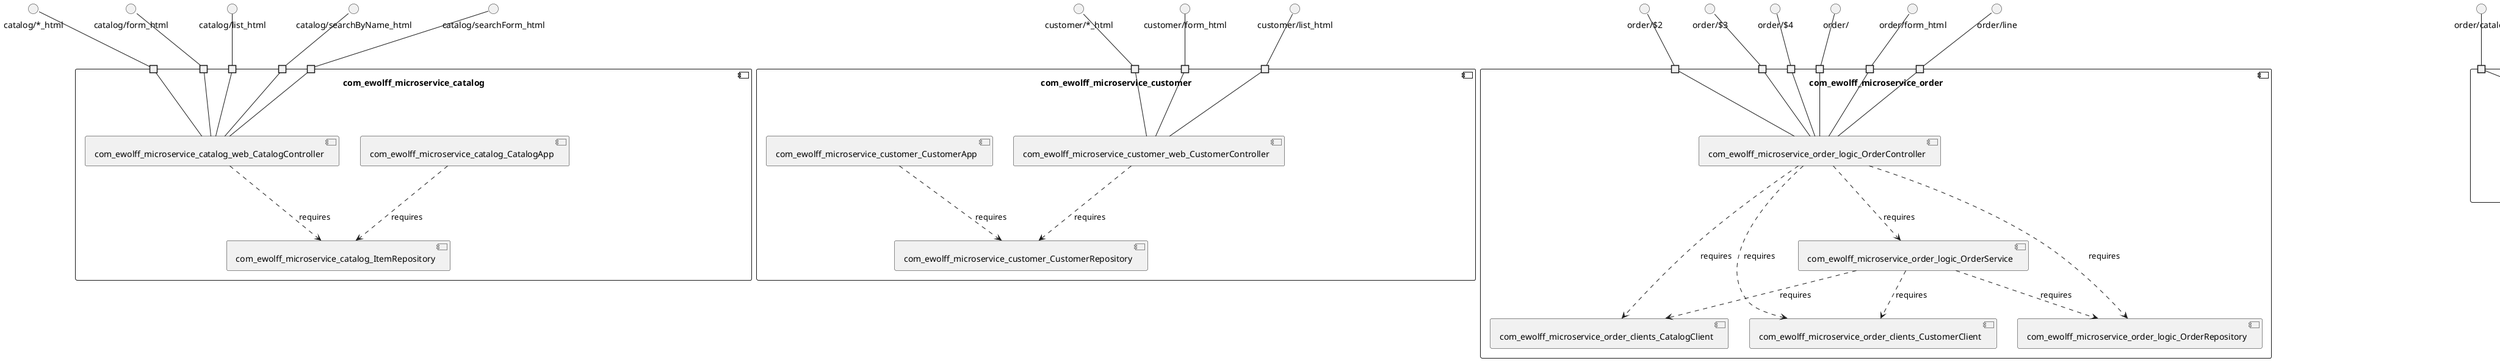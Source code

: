 @startuml
skinparam fixCircleLabelOverlapping true
skinparam componentStyle uml2
component "com_ewolff_microservice_catalog\n\n\n\n\n\n" {
[com_ewolff_microservice_catalog_ItemRepository]
[com_ewolff_microservice_catalog_CatalogApp]
[com_ewolff_microservice_catalog_web_CatalogController]
portin " " as com_ewolff_microservice_catalog_requires_catalog_searchForm_html
portin " " as com_ewolff_microservice_catalog_requires_catalog_form_html
portin " " as com_ewolff_microservice_catalog_requires_catalog__html
portin " " as com_ewolff_microservice_catalog_requires_catalog_list_html
portin " " as com_ewolff_microservice_catalog_requires_catalog_searchByName_html
[com_ewolff_microservice_catalog_web_CatalogController]..>[com_ewolff_microservice_catalog_ItemRepository] : requires
[com_ewolff_microservice_catalog_CatalogApp]..>[com_ewolff_microservice_catalog_ItemRepository] : requires
"com_ewolff_microservice_catalog_requires_catalog_searchForm_html"--[com_ewolff_microservice_catalog_web_CatalogController]
"com_ewolff_microservice_catalog_requires_catalog__html"--[com_ewolff_microservice_catalog_web_CatalogController]
"com_ewolff_microservice_catalog_requires_catalog_list_html"--[com_ewolff_microservice_catalog_web_CatalogController]
"com_ewolff_microservice_catalog_requires_catalog_searchByName_html"--[com_ewolff_microservice_catalog_web_CatalogController]
"com_ewolff_microservice_catalog_requires_catalog_form_html"--[com_ewolff_microservice_catalog_web_CatalogController]
}
interface "catalog/*_html" as interface.catalog__html
interface.catalog__html--"com_ewolff_microservice_catalog_requires_catalog__html"
interface "catalog/form_html" as interface.catalog_form_html
interface.catalog_form_html--"com_ewolff_microservice_catalog_requires_catalog_form_html"
interface "catalog/list_html" as interface.catalog_list_html
interface.catalog_list_html--"com_ewolff_microservice_catalog_requires_catalog_list_html"
interface "catalog/searchByName_html" as interface.catalog_searchByName_html
interface.catalog_searchByName_html--"com_ewolff_microservice_catalog_requires_catalog_searchByName_html"
interface "catalog/searchForm_html" as interface.catalog_searchForm_html
interface.catalog_searchForm_html--"com_ewolff_microservice_catalog_requires_catalog_searchForm_html"
component "com_ewolff_microservice_customer\n\n\n\n\n\n" {
[com_ewolff_microservice_customer_CustomerRepository]
[com_ewolff_microservice_customer_web_CustomerController]
[com_ewolff_microservice_customer_CustomerApp]
portin " " as com_ewolff_microservice_customer_requires_customer__html
portin " " as com_ewolff_microservice_customer_requires_customer_form_html
portin " " as com_ewolff_microservice_customer_requires_customer_list_html
[com_ewolff_microservice_customer_web_CustomerController]..>[com_ewolff_microservice_customer_CustomerRepository] : requires
[com_ewolff_microservice_customer_CustomerApp]..>[com_ewolff_microservice_customer_CustomerRepository] : requires
"com_ewolff_microservice_customer_requires_customer_list_html"--[com_ewolff_microservice_customer_web_CustomerController]
"com_ewolff_microservice_customer_requires_customer__html"--[com_ewolff_microservice_customer_web_CustomerController]
"com_ewolff_microservice_customer_requires_customer_form_html"--[com_ewolff_microservice_customer_web_CustomerController]
}
interface "customer/*_html" as interface.customer__html
interface.customer__html--"com_ewolff_microservice_customer_requires_customer__html"
interface "customer/form_html" as interface.customer_form_html
interface.customer_form_html--"com_ewolff_microservice_customer_requires_customer_form_html"
interface "customer/list_html" as interface.customer_list_html
interface.customer_list_html--"com_ewolff_microservice_customer_requires_customer_list_html"
component "com_ewolff_microservice_order\n\n\n\n\n\n" {
[com_ewolff_microservice_order_clients_CatalogClient]
[com_ewolff_microservice_order_clients_CustomerClient]
[com_ewolff_microservice_order_logic_OrderService]
[com_ewolff_microservice_order_logic_OrderRepository]
[com_ewolff_microservice_order_logic_OrderController]
portin " " as com_ewolff_microservice_order_requires_order_3
portin " " as com_ewolff_microservice_order_requires_order_
portin " " as com_ewolff_microservice_order_requires_order_form_html
portin " " as com_ewolff_microservice_order_requires_order_line
portin " " as com_ewolff_microservice_order_requires_order_4
portin " " as com_ewolff_microservice_order_requires_order_2
[com_ewolff_microservice_order_logic_OrderService]..>[com_ewolff_microservice_order_clients_CustomerClient] : requires
[com_ewolff_microservice_order_logic_OrderController]..>[com_ewolff_microservice_order_logic_OrderRepository] : requires
[com_ewolff_microservice_order_logic_OrderService]..>[com_ewolff_microservice_order_logic_OrderRepository] : requires
[com_ewolff_microservice_order_logic_OrderController]..>[com_ewolff_microservice_order_clients_CustomerClient] : requires
[com_ewolff_microservice_order_logic_OrderController]..>[com_ewolff_microservice_order_clients_CatalogClient] : requires
[com_ewolff_microservice_order_logic_OrderController]..>[com_ewolff_microservice_order_logic_OrderService] : requires
[com_ewolff_microservice_order_logic_OrderService]..>[com_ewolff_microservice_order_clients_CatalogClient] : requires
"com_ewolff_microservice_order_requires_order_"--[com_ewolff_microservice_order_logic_OrderController]
"com_ewolff_microservice_order_requires_order_4"--[com_ewolff_microservice_order_logic_OrderController]
"com_ewolff_microservice_order_requires_order_line"--[com_ewolff_microservice_order_logic_OrderController]
"com_ewolff_microservice_order_requires_order_2"--[com_ewolff_microservice_order_logic_OrderController]
"com_ewolff_microservice_order_requires_order_form_html"--[com_ewolff_microservice_order_logic_OrderController]
"com_ewolff_microservice_order_requires_order_3"--[com_ewolff_microservice_order_logic_OrderController]
}
interface "order/$2" as interface.order_2
interface.order_2--"com_ewolff_microservice_order_requires_order_2"
interface "order/$3" as interface.order_3
interface.order_3--"com_ewolff_microservice_order_requires_order_3"
interface "order/$4" as interface.order_4
interface.order_4--"com_ewolff_microservice_order_requires_order_4"
interface "order/" as interface.order_
interface.order_--"com_ewolff_microservice_order_requires_order_"
interface "order/form_html" as interface.order_form_html
interface.order_form_html--"com_ewolff_microservice_order_requires_order_form_html"
interface "order/line" as interface.order_line
interface.order_line--"com_ewolff_microservice_order_requires_order_line"
component "com_ewolff_microservice_order_catalogstub_CatalogStub\n\n\n\n\n\n" {
[com_ewolff_microservice_order_catalogstub_CatalogStub]
portin " " as com_ewolff_microservice_order_catalogstub_CatalogStub_requires_order_catalog
"com_ewolff_microservice_order_catalogstub_CatalogStub_requires_order_catalog"--[com_ewolff_microservice_order_catalogstub_CatalogStub]
}
interface "order/catalog" as interface.order_catalog
interface.order_catalog--"com_ewolff_microservice_order_catalogstub_CatalogStub_requires_order_catalog"
component "com_ewolff_microservice_order_customerstub_CustomerStub\n\n\n\n\n\n" {
[com_ewolff_microservice_order_customerstub_CustomerStub]
portin " " as com_ewolff_microservice_order_customerstub_CustomerStub_requires_order_customer
"com_ewolff_microservice_order_customerstub_CustomerStub_requires_order_customer"--[com_ewolff_microservice_order_customerstub_CustomerStub]
}
interface "order/customer" as interface.order_customer
interface.order_customer--"com_ewolff_microservice_order_customerstub_CustomerStub_requires_order_customer"

@enduml
